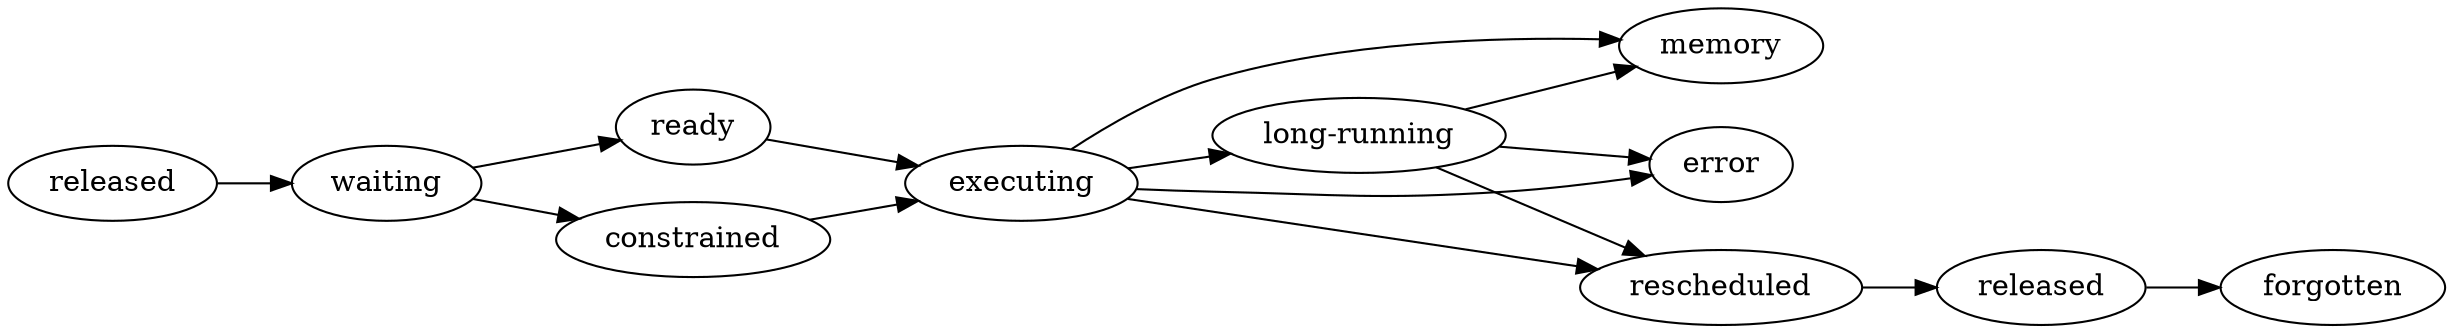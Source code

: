 digraph{
    graph [
        bgcolor="#FFFFFFF00",
        rankdir=LR,
        ];
    released1 [label=released];
    released2 [label=released];
    released1 -> waiting;
    waiting -> ready;
    waiting -> constrained;
    ready -> executing;
    constrained -> executing;
    executing -> "long-running";
    executing -> memory;
    executing -> error;
    executing -> rescheduled;
    "long-running" -> memory;
    "long-running" -> error;
    "long-running" -> rescheduled;
    rescheduled -> released2;
    released2 -> forgotten;
}
